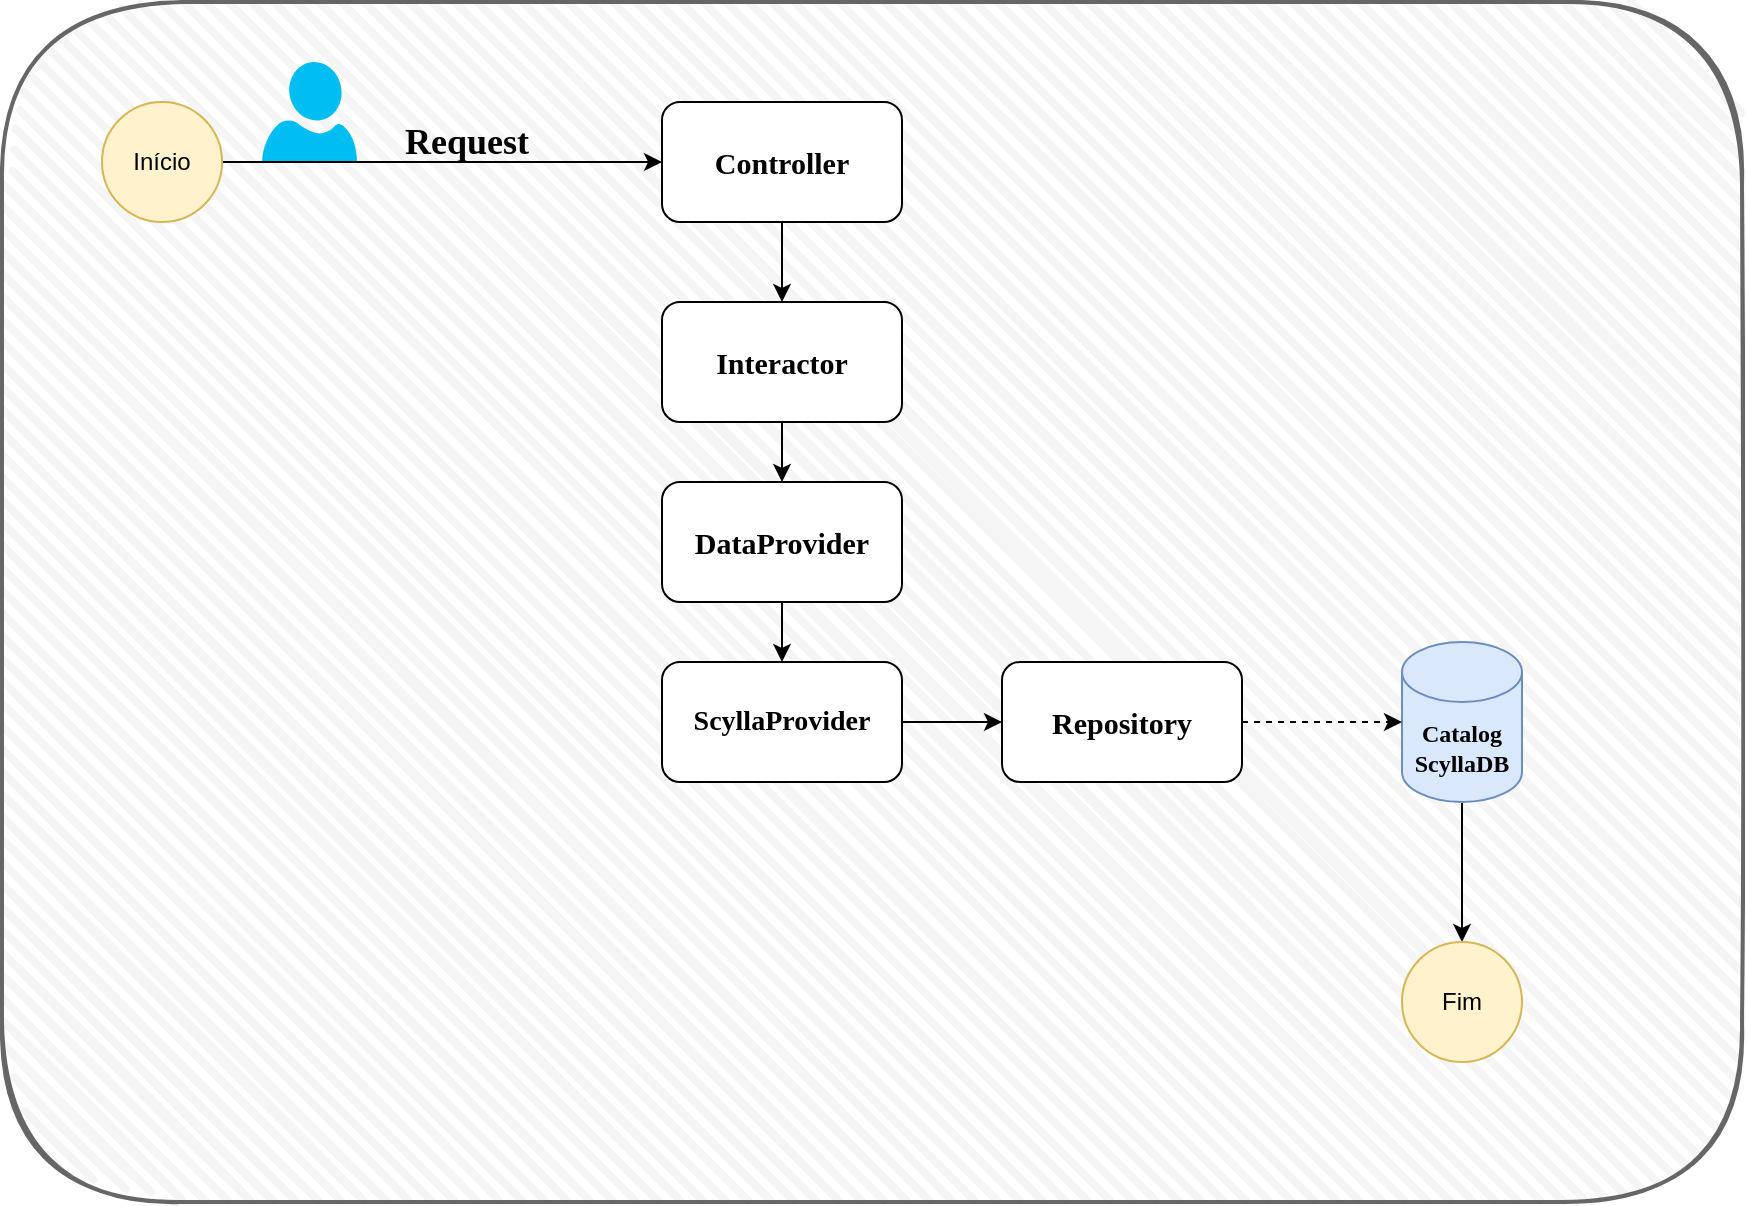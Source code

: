 <mxfile version="14.9.5" type="github">
  <diagram id="IYUaDe0cUndPTP65M1s7" name="Page-1">
    <mxGraphModel dx="1747" dy="551" grid="1" gridSize="10" guides="1" tooltips="1" connect="1" arrows="1" fold="1" page="1" pageScale="1" pageWidth="827" pageHeight="1169" math="0" shadow="0">
      <root>
        <mxCell id="0" />
        <mxCell id="1" parent="0" />
        <mxCell id="Gp6kTmark8SePtjEsnEw-22" value="" style="rounded=1;whiteSpace=wrap;html=1;strokeWidth=2;fillWeight=4;hachureGap=8;hachureAngle=45;sketch=1;labelBackgroundColor=none;fontFamily=Comic Sans MS;fillColor=#f5f5f5;strokeColor=#666666;fontColor=#333333;" vertex="1" parent="1">
          <mxGeometry x="-170" y="150" width="870" height="600" as="geometry" />
        </mxCell>
        <mxCell id="Gp6kTmark8SePtjEsnEw-20" style="edgeStyle=orthogonalEdgeStyle;rounded=0;orthogonalLoop=1;jettySize=auto;html=1;fontFamily=Comic Sans MS;" edge="1" parent="1" source="Gp6kTmark8SePtjEsnEw-1" target="Gp6kTmark8SePtjEsnEw-12">
          <mxGeometry relative="1" as="geometry" />
        </mxCell>
        <mxCell id="Gp6kTmark8SePtjEsnEw-1" value="&lt;b&gt;&lt;font face=&quot;Comic Sans MS&quot; style=&quot;font-size: 12px&quot;&gt;Catalog ScyllaDB&lt;/font&gt;&lt;/b&gt;" style="shape=cylinder3;whiteSpace=wrap;html=1;boundedLbl=1;backgroundOutline=1;size=15;fillColor=#dae8fc;strokeColor=#6c8ebf;" vertex="1" parent="1">
          <mxGeometry x="530" y="470" width="60" height="80" as="geometry" />
        </mxCell>
        <mxCell id="Gp6kTmark8SePtjEsnEw-2" value="" style="verticalLabelPosition=bottom;html=1;verticalAlign=top;align=center;strokeColor=none;fillColor=#00BEF2;shape=mxgraph.azure.user;" vertex="1" parent="1">
          <mxGeometry x="-40" y="180" width="47.5" height="50" as="geometry" />
        </mxCell>
        <mxCell id="Gp6kTmark8SePtjEsnEw-16" style="edgeStyle=orthogonalEdgeStyle;rounded=0;orthogonalLoop=1;jettySize=auto;html=1;entryX=0.5;entryY=0;entryDx=0;entryDy=0;fontFamily=Comic Sans MS;" edge="1" parent="1" source="Gp6kTmark8SePtjEsnEw-5" target="Gp6kTmark8SePtjEsnEw-9">
          <mxGeometry relative="1" as="geometry" />
        </mxCell>
        <mxCell id="Gp6kTmark8SePtjEsnEw-5" value="&lt;font face=&quot;Comic Sans MS&quot; style=&quot;font-size: 15px&quot;&gt;&lt;b&gt;Interactor&lt;/b&gt;&lt;/font&gt;" style="rounded=1;whiteSpace=wrap;html=1;" vertex="1" parent="1">
          <mxGeometry x="160" y="300" width="120" height="60" as="geometry" />
        </mxCell>
        <mxCell id="Gp6kTmark8SePtjEsnEw-15" style="edgeStyle=orthogonalEdgeStyle;rounded=0;orthogonalLoop=1;jettySize=auto;html=1;entryX=0.5;entryY=0;entryDx=0;entryDy=0;fontFamily=Comic Sans MS;" edge="1" parent="1" source="Gp6kTmark8SePtjEsnEw-6" target="Gp6kTmark8SePtjEsnEw-5">
          <mxGeometry relative="1" as="geometry" />
        </mxCell>
        <mxCell id="Gp6kTmark8SePtjEsnEw-6" value="&lt;b&gt;&lt;font face=&quot;Comic Sans MS&quot; style=&quot;font-size: 15px&quot;&gt;Controller&lt;/font&gt;&lt;/b&gt;" style="rounded=1;whiteSpace=wrap;html=1;" vertex="1" parent="1">
          <mxGeometry x="160" y="200" width="120" height="60" as="geometry" />
        </mxCell>
        <mxCell id="Gp6kTmark8SePtjEsnEw-13" style="edgeStyle=orthogonalEdgeStyle;rounded=0;orthogonalLoop=1;jettySize=auto;html=1;" edge="1" parent="1" source="Gp6kTmark8SePtjEsnEw-7" target="Gp6kTmark8SePtjEsnEw-6">
          <mxGeometry relative="1" as="geometry" />
        </mxCell>
        <mxCell id="Gp6kTmark8SePtjEsnEw-14" value="&lt;font style=&quot;font-size: 18px&quot;&gt;&lt;b&gt;Request&lt;/b&gt;&lt;/font&gt;" style="edgeLabel;html=1;align=center;verticalAlign=middle;resizable=0;points=[];fontFamily=Comic Sans MS;labelBackgroundColor=none;" vertex="1" connectable="0" parent="Gp6kTmark8SePtjEsnEw-13">
          <mxGeometry x="0.106" y="-1" relative="1" as="geometry">
            <mxPoint y="-11" as="offset" />
          </mxGeometry>
        </mxCell>
        <mxCell id="Gp6kTmark8SePtjEsnEw-7" value="Início" style="ellipse;whiteSpace=wrap;html=1;aspect=fixed;fillColor=#fff2cc;strokeColor=#d6b656;" vertex="1" parent="1">
          <mxGeometry x="-120" y="200" width="60" height="60" as="geometry" />
        </mxCell>
        <mxCell id="Gp6kTmark8SePtjEsnEw-17" style="edgeStyle=orthogonalEdgeStyle;rounded=0;orthogonalLoop=1;jettySize=auto;html=1;entryX=0.5;entryY=0;entryDx=0;entryDy=0;fontFamily=Comic Sans MS;" edge="1" parent="1" source="Gp6kTmark8SePtjEsnEw-9" target="Gp6kTmark8SePtjEsnEw-10">
          <mxGeometry relative="1" as="geometry" />
        </mxCell>
        <mxCell id="Gp6kTmark8SePtjEsnEw-9" value="&lt;b&gt;&lt;font style=&quot;font-size: 15px&quot; face=&quot;Comic Sans MS&quot;&gt;DataProvider&lt;/font&gt;&lt;/b&gt;" style="rounded=1;whiteSpace=wrap;html=1;" vertex="1" parent="1">
          <mxGeometry x="160" y="390" width="120" height="60" as="geometry" />
        </mxCell>
        <mxCell id="Gp6kTmark8SePtjEsnEw-18" style="edgeStyle=orthogonalEdgeStyle;rounded=0;orthogonalLoop=1;jettySize=auto;html=1;entryX=0;entryY=0.5;entryDx=0;entryDy=0;fontFamily=Comic Sans MS;" edge="1" parent="1" source="Gp6kTmark8SePtjEsnEw-10" target="Gp6kTmark8SePtjEsnEw-11">
          <mxGeometry relative="1" as="geometry" />
        </mxCell>
        <mxCell id="Gp6kTmark8SePtjEsnEw-10" value="&lt;font face=&quot;Comic Sans MS&quot; style=&quot;font-size: 14px&quot;&gt;&lt;b&gt;ScyllaProvider&lt;/b&gt;&lt;/font&gt;" style="rounded=1;whiteSpace=wrap;html=1;" vertex="1" parent="1">
          <mxGeometry x="160" y="480" width="120" height="60" as="geometry" />
        </mxCell>
        <mxCell id="Gp6kTmark8SePtjEsnEw-19" style="edgeStyle=orthogonalEdgeStyle;rounded=0;orthogonalLoop=1;jettySize=auto;html=1;entryX=0;entryY=0.5;entryDx=0;entryDy=0;entryPerimeter=0;fontFamily=Comic Sans MS;dashed=1;" edge="1" parent="1" source="Gp6kTmark8SePtjEsnEw-11" target="Gp6kTmark8SePtjEsnEw-1">
          <mxGeometry relative="1" as="geometry" />
        </mxCell>
        <mxCell id="Gp6kTmark8SePtjEsnEw-11" value="&lt;font style=&quot;font-size: 15px&quot; face=&quot;Comic Sans MS&quot;&gt;&lt;b&gt;Repository&lt;/b&gt;&lt;/font&gt;" style="rounded=1;whiteSpace=wrap;html=1;" vertex="1" parent="1">
          <mxGeometry x="330" y="480" width="120" height="60" as="geometry" />
        </mxCell>
        <mxCell id="Gp6kTmark8SePtjEsnEw-12" value="Fim" style="ellipse;whiteSpace=wrap;html=1;aspect=fixed;fillColor=#fff2cc;strokeColor=#d6b656;" vertex="1" parent="1">
          <mxGeometry x="530" y="620" width="60" height="60" as="geometry" />
        </mxCell>
      </root>
    </mxGraphModel>
  </diagram>
</mxfile>
